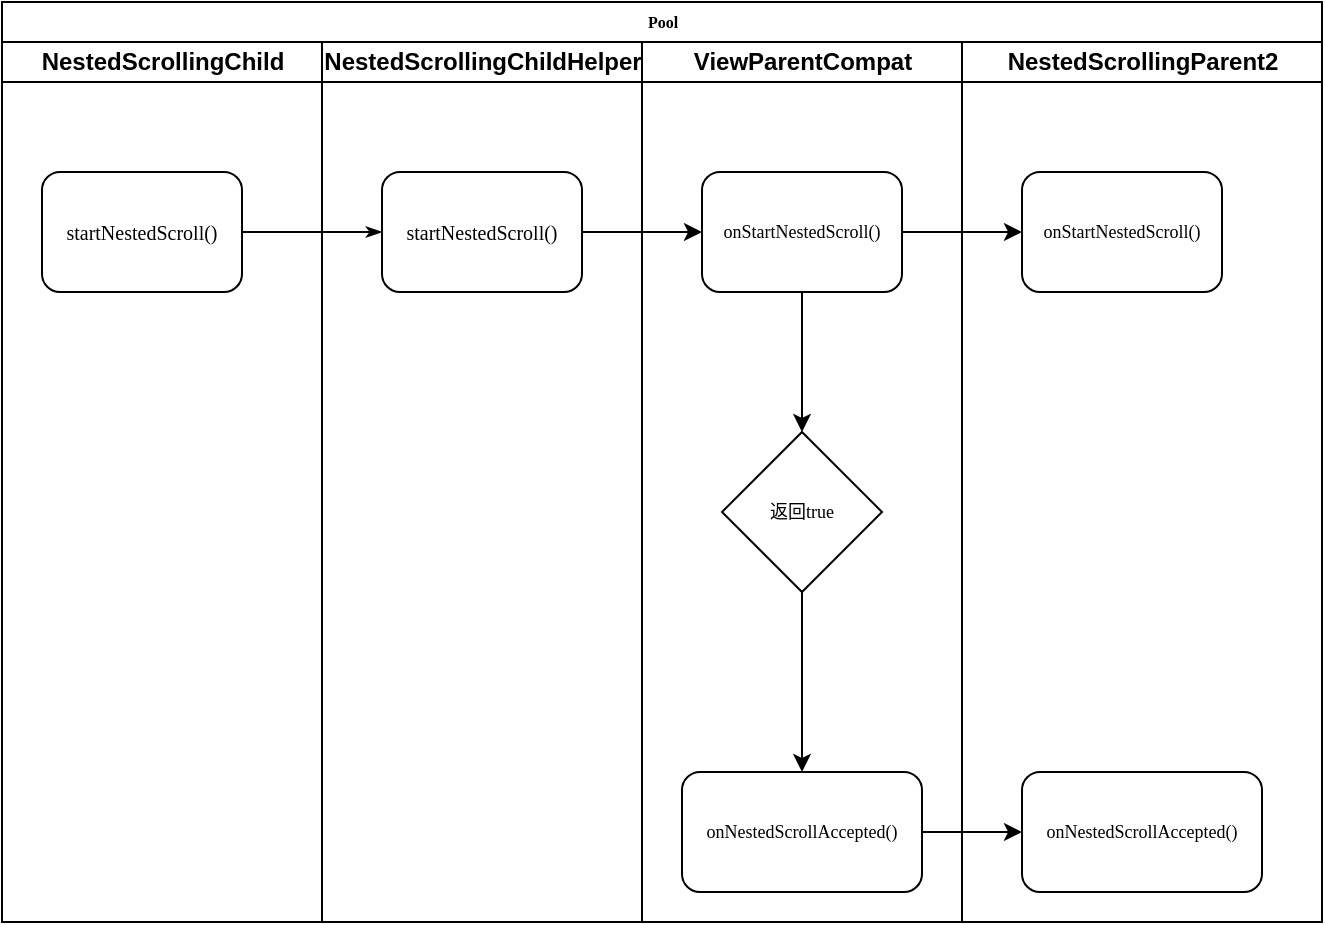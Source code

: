 <mxfile version="22.1.5" type="github">
  <diagram id="prtHgNgQTEPvFCAcTncT" name="Page-1">
    <mxGraphModel dx="776" dy="823" grid="1" gridSize="10" guides="1" tooltips="1" connect="1" arrows="1" fold="1" page="1" pageScale="1" pageWidth="827" pageHeight="1169" math="0" shadow="0">
      <root>
        <mxCell id="0" />
        <mxCell id="1" parent="0" />
        <mxCell id="AE5qRC9WL9pZ0f7ZzGPy-1" value="Pool" style="swimlane;html=1;childLayout=stackLayout;startSize=20;rounded=0;shadow=0;labelBackgroundColor=none;strokeWidth=1;fontFamily=Verdana;fontSize=8;align=center;" vertex="1" parent="1">
          <mxGeometry x="20" y="20" width="660" height="460" as="geometry" />
        </mxCell>
        <mxCell id="AE5qRC9WL9pZ0f7ZzGPy-2" value="&lt;div class=&quot;lake-content&quot;&gt;NestedScrollingChild&lt;/div&gt;" style="swimlane;html=1;startSize=20;" vertex="1" parent="AE5qRC9WL9pZ0f7ZzGPy-1">
          <mxGeometry y="20" width="160" height="440" as="geometry" />
        </mxCell>
        <mxCell id="AE5qRC9WL9pZ0f7ZzGPy-3" value="&lt;font style=&quot;font-size: 10px;&quot;&gt;startNestedScroll()&lt;/font&gt;" style="rounded=1;whiteSpace=wrap;html=1;shadow=0;labelBackgroundColor=none;strokeWidth=1;fontFamily=Verdana;fontSize=8;align=center;" vertex="1" parent="AE5qRC9WL9pZ0f7ZzGPy-2">
          <mxGeometry x="20" y="65" width="100" height="60" as="geometry" />
        </mxCell>
        <mxCell id="AE5qRC9WL9pZ0f7ZzGPy-6" style="edgeStyle=orthogonalEdgeStyle;rounded=1;html=1;labelBackgroundColor=none;startArrow=none;startFill=0;startSize=5;endArrow=classicThin;endFill=1;endSize=5;jettySize=auto;orthogonalLoop=1;strokeWidth=1;fontFamily=Verdana;fontSize=8" edge="1" parent="AE5qRC9WL9pZ0f7ZzGPy-1" source="AE5qRC9WL9pZ0f7ZzGPy-3" target="AE5qRC9WL9pZ0f7ZzGPy-22">
          <mxGeometry relative="1" as="geometry" />
        </mxCell>
        <mxCell id="AE5qRC9WL9pZ0f7ZzGPy-21" value="NestedScrollingChildHelper" style="swimlane;html=1;startSize=20;" vertex="1" parent="AE5qRC9WL9pZ0f7ZzGPy-1">
          <mxGeometry x="160" y="20" width="160" height="440" as="geometry" />
        </mxCell>
        <mxCell id="AE5qRC9WL9pZ0f7ZzGPy-22" value="startNestedScroll()" style="rounded=1;whiteSpace=wrap;html=1;shadow=0;labelBackgroundColor=none;strokeWidth=1;fontFamily=Verdana;fontSize=10;align=center;" vertex="1" parent="AE5qRC9WL9pZ0f7ZzGPy-21">
          <mxGeometry x="30" y="65" width="100" height="60" as="geometry" />
        </mxCell>
        <mxCell id="AE5qRC9WL9pZ0f7ZzGPy-23" value="ViewParentCompat" style="swimlane;html=1;startSize=20;" vertex="1" parent="AE5qRC9WL9pZ0f7ZzGPy-1">
          <mxGeometry x="320" y="20" width="160" height="440" as="geometry" />
        </mxCell>
        <mxCell id="AE5qRC9WL9pZ0f7ZzGPy-51" value="" style="edgeStyle=orthogonalEdgeStyle;rounded=0;orthogonalLoop=1;jettySize=auto;html=1;" edge="1" parent="AE5qRC9WL9pZ0f7ZzGPy-23" source="AE5qRC9WL9pZ0f7ZzGPy-46" target="AE5qRC9WL9pZ0f7ZzGPy-50">
          <mxGeometry relative="1" as="geometry" />
        </mxCell>
        <mxCell id="AE5qRC9WL9pZ0f7ZzGPy-46" value="onStartNestedScroll()" style="rounded=1;whiteSpace=wrap;html=1;shadow=0;labelBackgroundColor=none;strokeWidth=1;fontFamily=Verdana;fontSize=9;align=center;" vertex="1" parent="AE5qRC9WL9pZ0f7ZzGPy-23">
          <mxGeometry x="30" y="65" width="100" height="60" as="geometry" />
        </mxCell>
        <mxCell id="AE5qRC9WL9pZ0f7ZzGPy-53" value="" style="edgeStyle=orthogonalEdgeStyle;rounded=0;orthogonalLoop=1;jettySize=auto;html=1;" edge="1" parent="AE5qRC9WL9pZ0f7ZzGPy-23" source="AE5qRC9WL9pZ0f7ZzGPy-50" target="AE5qRC9WL9pZ0f7ZzGPy-52">
          <mxGeometry relative="1" as="geometry" />
        </mxCell>
        <mxCell id="AE5qRC9WL9pZ0f7ZzGPy-50" value="返回true" style="rhombus;whiteSpace=wrap;html=1;fontSize=9;fontFamily=Verdana;rounded=0;shadow=0;labelBackgroundColor=none;strokeWidth=1;" vertex="1" parent="AE5qRC9WL9pZ0f7ZzGPy-23">
          <mxGeometry x="40" y="195" width="80" height="80" as="geometry" />
        </mxCell>
        <mxCell id="AE5qRC9WL9pZ0f7ZzGPy-52" value="onNestedScrollAccepted()" style="whiteSpace=wrap;html=1;fontSize=9;fontFamily=Verdana;rounded=1;shadow=0;labelBackgroundColor=none;strokeWidth=1;" vertex="1" parent="AE5qRC9WL9pZ0f7ZzGPy-23">
          <mxGeometry x="20" y="365" width="120" height="60" as="geometry" />
        </mxCell>
        <mxCell id="AE5qRC9WL9pZ0f7ZzGPy-47" value="" style="edgeStyle=orthogonalEdgeStyle;rounded=0;orthogonalLoop=1;jettySize=auto;html=1;" edge="1" parent="AE5qRC9WL9pZ0f7ZzGPy-1" source="AE5qRC9WL9pZ0f7ZzGPy-22" target="AE5qRC9WL9pZ0f7ZzGPy-46">
          <mxGeometry relative="1" as="geometry" />
        </mxCell>
        <mxCell id="AE5qRC9WL9pZ0f7ZzGPy-49" value="" style="edgeStyle=orthogonalEdgeStyle;rounded=0;orthogonalLoop=1;jettySize=auto;html=1;" edge="1" parent="AE5qRC9WL9pZ0f7ZzGPy-1" source="AE5qRC9WL9pZ0f7ZzGPy-46" target="AE5qRC9WL9pZ0f7ZzGPy-48">
          <mxGeometry relative="1" as="geometry" />
        </mxCell>
        <mxCell id="AE5qRC9WL9pZ0f7ZzGPy-55" value="" style="edgeStyle=orthogonalEdgeStyle;rounded=0;orthogonalLoop=1;jettySize=auto;html=1;" edge="1" parent="AE5qRC9WL9pZ0f7ZzGPy-1" source="AE5qRC9WL9pZ0f7ZzGPy-52" target="AE5qRC9WL9pZ0f7ZzGPy-54">
          <mxGeometry relative="1" as="geometry" />
        </mxCell>
        <mxCell id="AE5qRC9WL9pZ0f7ZzGPy-28" value="NestedScrollingParent2" style="swimlane;html=1;startSize=20;" vertex="1" parent="AE5qRC9WL9pZ0f7ZzGPy-1">
          <mxGeometry x="480" y="20" width="180" height="440" as="geometry" />
        </mxCell>
        <mxCell id="AE5qRC9WL9pZ0f7ZzGPy-48" value="onStartNestedScroll()" style="rounded=1;whiteSpace=wrap;html=1;shadow=0;labelBackgroundColor=none;strokeWidth=1;fontFamily=Verdana;fontSize=9;align=center;" vertex="1" parent="AE5qRC9WL9pZ0f7ZzGPy-28">
          <mxGeometry x="30" y="65" width="100" height="60" as="geometry" />
        </mxCell>
        <mxCell id="AE5qRC9WL9pZ0f7ZzGPy-54" value="onNestedScrollAccepted()" style="whiteSpace=wrap;html=1;fontSize=9;fontFamily=Verdana;rounded=1;shadow=0;labelBackgroundColor=none;strokeWidth=1;" vertex="1" parent="AE5qRC9WL9pZ0f7ZzGPy-28">
          <mxGeometry x="30" y="365" width="120" height="60" as="geometry" />
        </mxCell>
      </root>
    </mxGraphModel>
  </diagram>
</mxfile>
